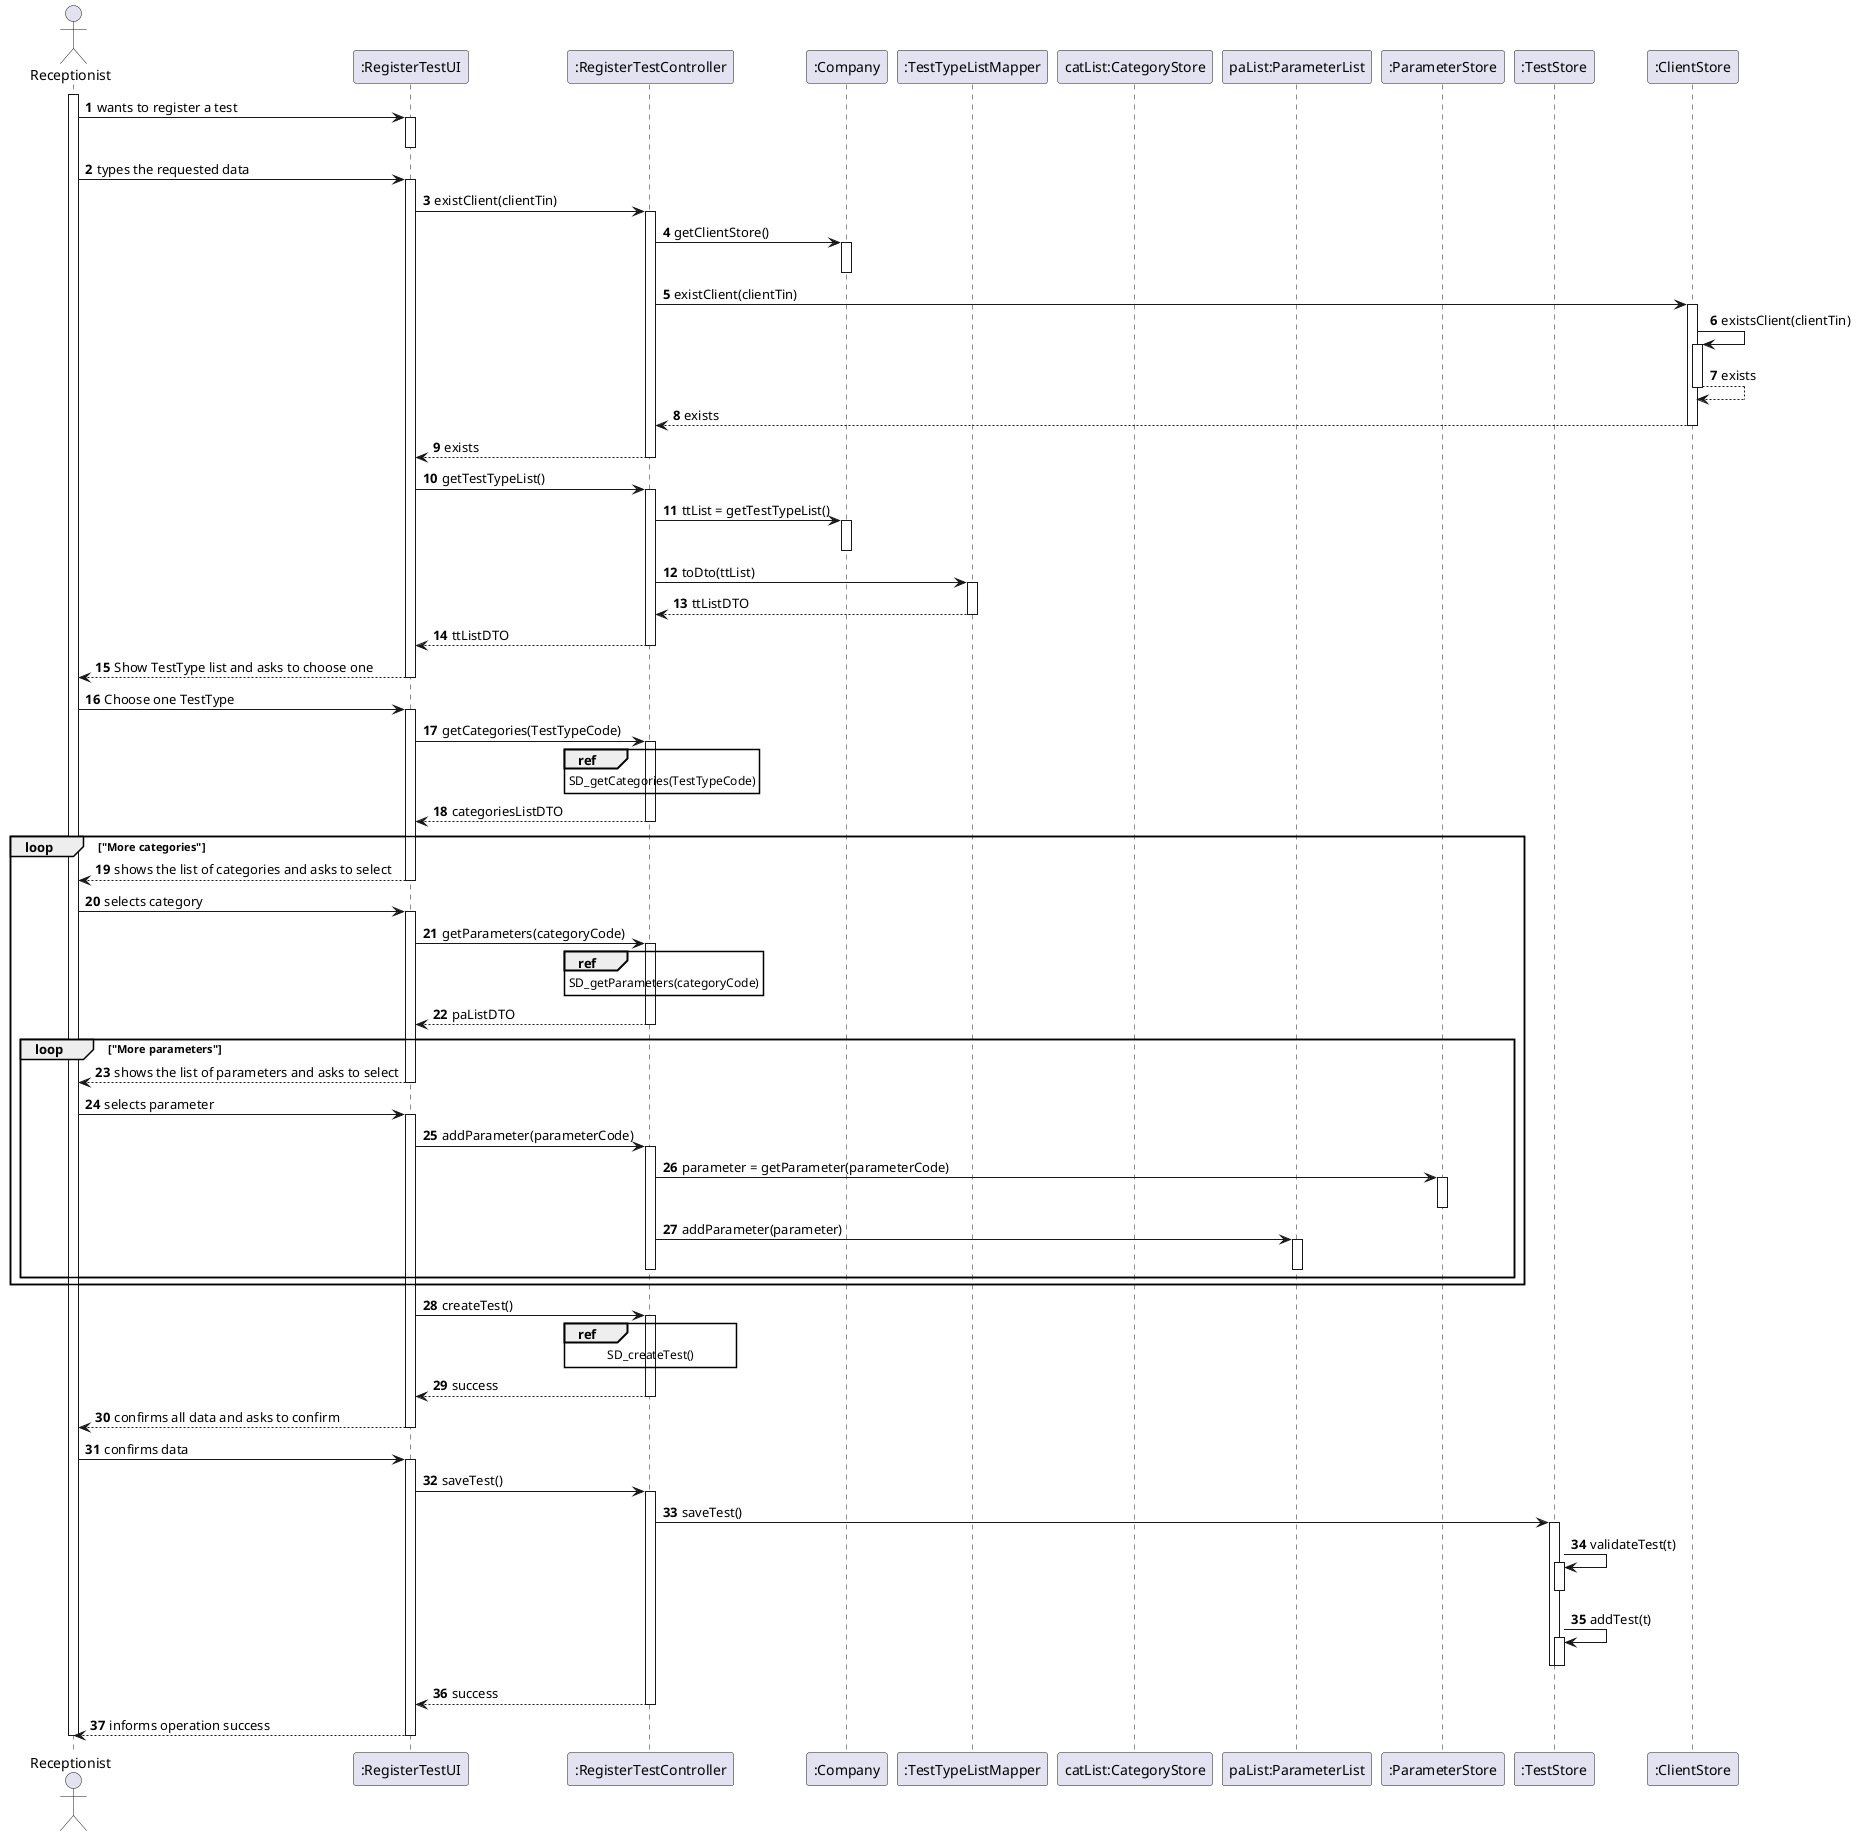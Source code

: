 @startuml

autonumber

actor Receptionist as R
participant ":RegisterTestUI" as UI
participant ":RegisterTestController" as ctrl
participant ":Company" as comp
participant ":TestTypeListMapper" as mapper
participant "catList:CategoryStore" as catList
participant "paList:ParameterList" as paList
participant ":ParameterStore" as paStore
participant ":TestStore" as tStore
participant ":ClientStore" as cStore



activate R
R -> UI: wants to register a test
activate UI

deactivate UI
R -> UI: types the requested data
activate UI
UI -> ctrl: existClient(clientTin)
activate ctrl
ctrl -> comp: getClientStore()
activate comp
deactivate
ctrl -> cStore: existClient(clientTin)
activate cStore
cStore -> cStore: existsClient(clientTin)
activate cStore
return exists
return exists
return exists
deactivate cStore
deactivate cStore

UI -> ctrl: getTestTypeList()
activate ctrl
ctrl -> comp: ttList = getTestTypeList()
activate comp
deactivate
ctrl -> mapper: toDto(ttList)
activate mapper
return ttListDTO
return ttListDTO
deactivate mapper
deactivate ctrl

deactivate ctrl
UI --> R: Show TestType list and asks to choose one
deactivate UI
R -> UI: Choose one TestType
activate UI
UI -> ctrl: getCategories(TestTypeCode)
activate ctrl
ref over ctrl: SD_getCategories(TestTypeCode)
return categoriesListDTO
deactivate ctrl

loop "More categories"
UI --> R: shows the list of categories and asks to select
deactivate UI
R -> UI: selects category
activate UI
UI -> ctrl: getParameters(categoryCode)
activate ctrl
ref over ctrl: SD_getParameters(categoryCode)
return paListDTO

deactivate ctrl
loop "More parameters"
UI --> R: shows the list of parameters and asks to select
deactivate UI
R -> UI: selects parameter
activate UI
UI -> ctrl: addParameter(parameterCode)
activate ctrl
ctrl -> paStore: parameter = getParameter(parameterCode)
activate paStore
deactivate
ctrl -> paList: addParameter(parameter)
activate paList
deactivate
deactivate
end
end
UI -> ctrl: createTest()
activate ctrl
ref over ctrl: SD_createTest()
ctrl --> UI: success
deactivate ctrl

UI --> R: confirms all data and asks to confirm
deactivate UI
R -> UI: confirms data
activate UI
UI -> ctrl: saveTest()
activate ctrl
ctrl -> tStore: saveTest()
activate tStore
tStore -> tStore: validateTest(t)
activate tStore
deactivate
tStore -> tStore: addTest(t)
activate tStore
deactivate
deactivate
return success

deactivate ctrl
UI --> R: informs operation success
deactivate UI
deactivate R
@enduml